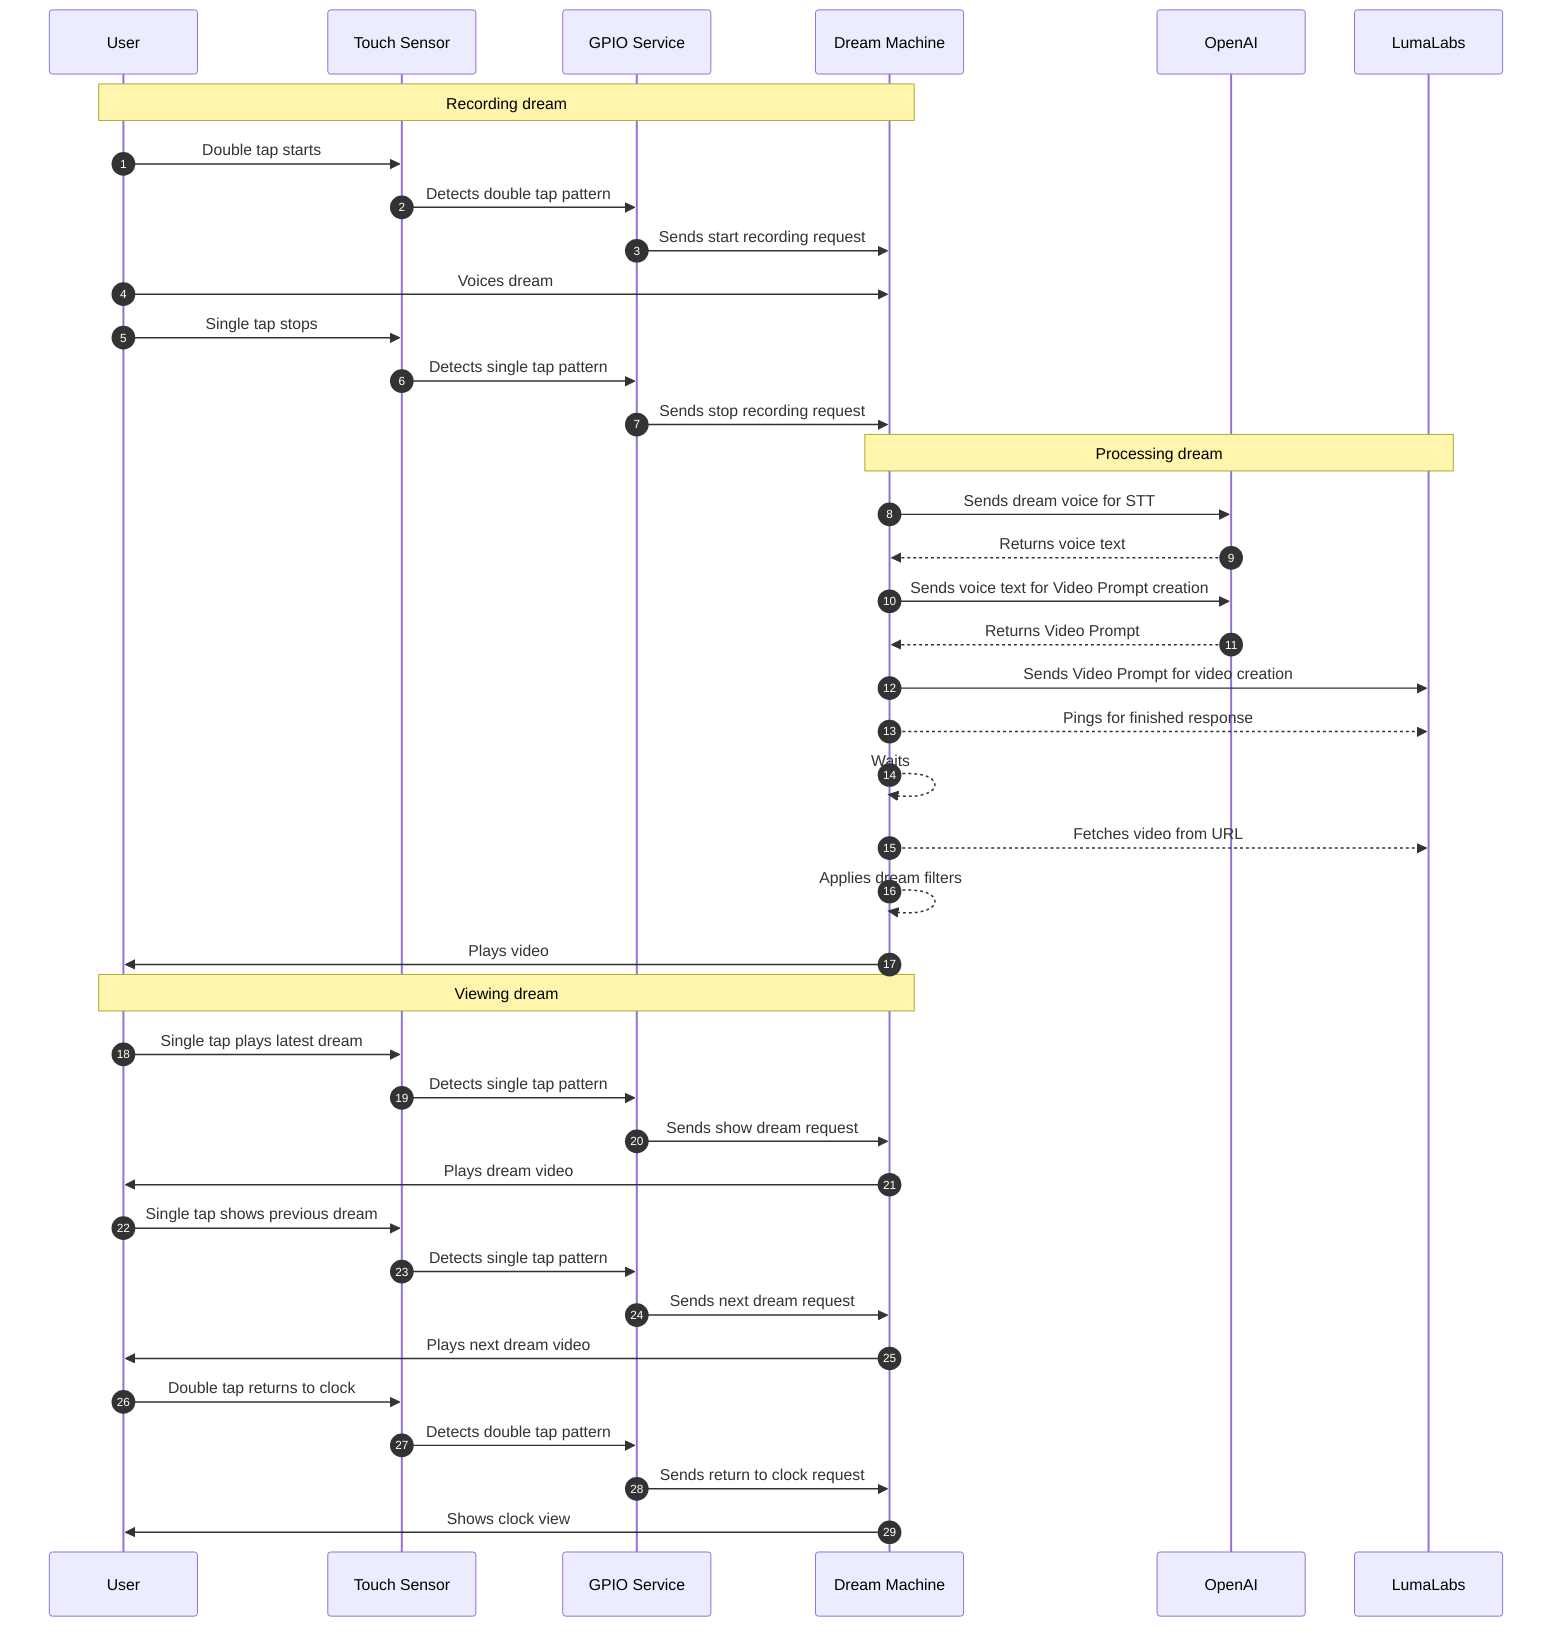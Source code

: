 sequenceDiagram
    autonumber

    participant U as User
    participant TS as Touch Sensor
    participant GPIO as GPIO Service
    participant DM as Dream Machine
    participant OpenAI as OpenAI
    participant LL as LumaLabs
    
    Note over U,DM: Recording dream
    U ->> TS: Double tap starts
    TS ->> GPIO: Detects double tap pattern
    GPIO ->> DM: Sends start recording request
    U ->> DM: Voices dream
    U ->> TS: Single tap stops
    TS ->> GPIO: Detects single tap pattern
    GPIO ->> DM: Sends stop recording request
    
    Note over DM,LL: Processing dream
    DM ->> OpenAI: Sends dream voice for STT
    OpenAI -->> DM: Returns voice text
    DM ->> OpenAI: Sends voice text for Video Prompt creation
    OpenAI -->> DM: Returns Video Prompt
    DM ->> LL: Sends Video Prompt for video creation
    DM -->> LL: Pings for finished response
    DM -->> DM: Waits
    DM -->> LL: Fetches video from URL
    DM -->> DM: Applies dream filters
    DM ->> U: Plays video
    
    Note over U,DM: Viewing dream
    U ->> TS: Single tap plays latest dream
    TS ->> GPIO: Detects single tap pattern
    GPIO ->> DM: Sends show dream request
    DM ->> U: Plays dream video
    U ->> TS: Single tap shows previous dream
    TS ->> GPIO: Detects single tap pattern
    GPIO ->> DM: Sends next dream request
    DM ->> U: Plays next dream video
    U ->> TS: Double tap returns to clock
    TS ->> GPIO: Detects double tap pattern
    GPIO ->> DM: Sends return to clock request
    DM ->> U: Shows clock view
